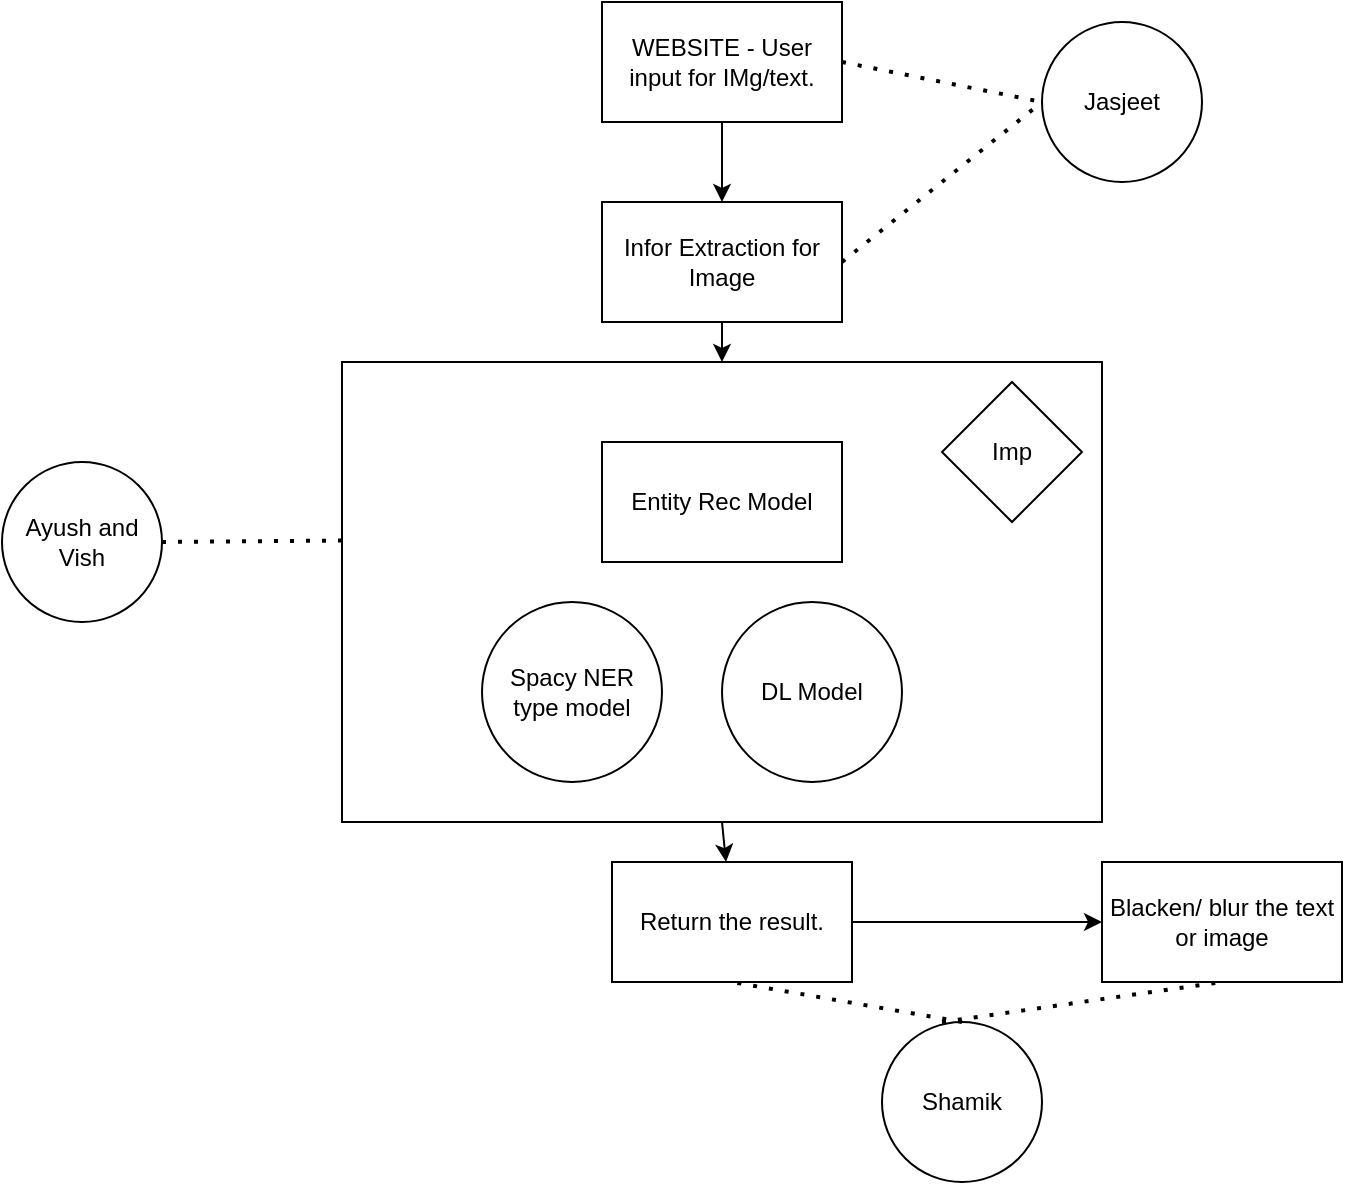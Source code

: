 <mxfile version="23.1.5" type="device">
  <diagram name="Page-1" id="mK1anmIfVkzmQqVklBYd">
    <mxGraphModel dx="1118" dy="531" grid="1" gridSize="10" guides="1" tooltips="1" connect="1" arrows="1" fold="1" page="1" pageScale="1" pageWidth="850" pageHeight="1100" math="0" shadow="0">
      <root>
        <mxCell id="0" />
        <mxCell id="1" parent="0" />
        <mxCell id="Ut7JJhYK_xmFL6ThFWD4-8" value="" style="rounded=0;whiteSpace=wrap;html=1;" vertex="1" parent="1">
          <mxGeometry x="230" y="270" width="380" height="230" as="geometry" />
        </mxCell>
        <mxCell id="Ut7JJhYK_xmFL6ThFWD4-1" value="Entity Rec Model" style="rounded=0;whiteSpace=wrap;html=1;" vertex="1" parent="1">
          <mxGeometry x="360" y="310" width="120" height="60" as="geometry" />
        </mxCell>
        <mxCell id="Ut7JJhYK_xmFL6ThFWD4-2" value="DL Model" style="ellipse;whiteSpace=wrap;html=1;aspect=fixed;" vertex="1" parent="1">
          <mxGeometry x="420" y="390" width="90" height="90" as="geometry" />
        </mxCell>
        <mxCell id="Ut7JJhYK_xmFL6ThFWD4-3" value="Spacy NER type model" style="ellipse;whiteSpace=wrap;html=1;aspect=fixed;" vertex="1" parent="1">
          <mxGeometry x="300" y="390" width="90" height="90" as="geometry" />
        </mxCell>
        <mxCell id="Ut7JJhYK_xmFL6ThFWD4-4" value="WEBSITE&amp;nbsp;- User input for IMg/text." style="rounded=0;whiteSpace=wrap;html=1;" vertex="1" parent="1">
          <mxGeometry x="360" y="90" width="120" height="60" as="geometry" />
        </mxCell>
        <mxCell id="Ut7JJhYK_xmFL6ThFWD4-5" value="Infor Extraction for Image" style="rounded=0;whiteSpace=wrap;html=1;" vertex="1" parent="1">
          <mxGeometry x="360" y="190" width="120" height="60" as="geometry" />
        </mxCell>
        <mxCell id="Ut7JJhYK_xmFL6ThFWD4-6" value="Return the result." style="rounded=0;whiteSpace=wrap;html=1;" vertex="1" parent="1">
          <mxGeometry x="365" y="520" width="120" height="60" as="geometry" />
        </mxCell>
        <mxCell id="Ut7JJhYK_xmFL6ThFWD4-7" value="Blacken/ blur the text or image" style="rounded=0;whiteSpace=wrap;html=1;" vertex="1" parent="1">
          <mxGeometry x="610" y="520" width="120" height="60" as="geometry" />
        </mxCell>
        <mxCell id="Ut7JJhYK_xmFL6ThFWD4-10" value="Imp" style="rhombus;whiteSpace=wrap;html=1;" vertex="1" parent="1">
          <mxGeometry x="530" y="280" width="70" height="70" as="geometry" />
        </mxCell>
        <mxCell id="Ut7JJhYK_xmFL6ThFWD4-11" value="Ayush and Vish" style="ellipse;whiteSpace=wrap;html=1;aspect=fixed;" vertex="1" parent="1">
          <mxGeometry x="60" y="320" width="80" height="80" as="geometry" />
        </mxCell>
        <mxCell id="Ut7JJhYK_xmFL6ThFWD4-12" value="Jasjeet" style="ellipse;whiteSpace=wrap;html=1;aspect=fixed;" vertex="1" parent="1">
          <mxGeometry x="580" y="100" width="80" height="80" as="geometry" />
        </mxCell>
        <mxCell id="Ut7JJhYK_xmFL6ThFWD4-13" value="Shamik" style="ellipse;whiteSpace=wrap;html=1;aspect=fixed;" vertex="1" parent="1">
          <mxGeometry x="500" y="600" width="80" height="80" as="geometry" />
        </mxCell>
        <mxCell id="Ut7JJhYK_xmFL6ThFWD4-15" value="" style="endArrow=classic;html=1;rounded=0;exitX=0.5;exitY=1;exitDx=0;exitDy=0;entryX=0.5;entryY=0;entryDx=0;entryDy=0;" edge="1" parent="1" source="Ut7JJhYK_xmFL6ThFWD4-4" target="Ut7JJhYK_xmFL6ThFWD4-5">
          <mxGeometry width="50" height="50" relative="1" as="geometry">
            <mxPoint x="400" y="360" as="sourcePoint" />
            <mxPoint x="450" y="310" as="targetPoint" />
          </mxGeometry>
        </mxCell>
        <mxCell id="Ut7JJhYK_xmFL6ThFWD4-16" value="" style="endArrow=classic;html=1;rounded=0;exitX=0.5;exitY=1;exitDx=0;exitDy=0;" edge="1" parent="1" source="Ut7JJhYK_xmFL6ThFWD4-8" target="Ut7JJhYK_xmFL6ThFWD4-6">
          <mxGeometry width="50" height="50" relative="1" as="geometry">
            <mxPoint x="400" y="360" as="sourcePoint" />
            <mxPoint x="450" y="310" as="targetPoint" />
          </mxGeometry>
        </mxCell>
        <mxCell id="Ut7JJhYK_xmFL6ThFWD4-17" value="" style="endArrow=classic;html=1;rounded=0;exitX=1;exitY=0.5;exitDx=0;exitDy=0;entryX=0;entryY=0.5;entryDx=0;entryDy=0;" edge="1" parent="1" source="Ut7JJhYK_xmFL6ThFWD4-6" target="Ut7JJhYK_xmFL6ThFWD4-7">
          <mxGeometry width="50" height="50" relative="1" as="geometry">
            <mxPoint x="400" y="360" as="sourcePoint" />
            <mxPoint x="450" y="310" as="targetPoint" />
          </mxGeometry>
        </mxCell>
        <mxCell id="Ut7JJhYK_xmFL6ThFWD4-18" value="" style="endArrow=none;dashed=1;html=1;dashPattern=1 3;strokeWidth=2;rounded=0;exitX=1;exitY=0.5;exitDx=0;exitDy=0;entryX=0;entryY=0.5;entryDx=0;entryDy=0;" edge="1" parent="1" source="Ut7JJhYK_xmFL6ThFWD4-4" target="Ut7JJhYK_xmFL6ThFWD4-12">
          <mxGeometry width="50" height="50" relative="1" as="geometry">
            <mxPoint x="400" y="360" as="sourcePoint" />
            <mxPoint x="450" y="310" as="targetPoint" />
          </mxGeometry>
        </mxCell>
        <mxCell id="Ut7JJhYK_xmFL6ThFWD4-19" value="" style="endArrow=none;dashed=1;html=1;dashPattern=1 3;strokeWidth=2;rounded=0;exitX=1;exitY=0.5;exitDx=0;exitDy=0;entryX=0;entryY=0.5;entryDx=0;entryDy=0;" edge="1" parent="1" source="Ut7JJhYK_xmFL6ThFWD4-5" target="Ut7JJhYK_xmFL6ThFWD4-12">
          <mxGeometry width="50" height="50" relative="1" as="geometry">
            <mxPoint x="400" y="360" as="sourcePoint" />
            <mxPoint x="450" y="310" as="targetPoint" />
          </mxGeometry>
        </mxCell>
        <mxCell id="Ut7JJhYK_xmFL6ThFWD4-20" value="" style="endArrow=none;dashed=1;html=1;dashPattern=1 3;strokeWidth=2;rounded=0;exitX=1;exitY=0.5;exitDx=0;exitDy=0;entryX=0.007;entryY=0.388;entryDx=0;entryDy=0;entryPerimeter=0;" edge="1" parent="1" source="Ut7JJhYK_xmFL6ThFWD4-11" target="Ut7JJhYK_xmFL6ThFWD4-8">
          <mxGeometry width="50" height="50" relative="1" as="geometry">
            <mxPoint x="400" y="360" as="sourcePoint" />
            <mxPoint x="450" y="310" as="targetPoint" />
          </mxGeometry>
        </mxCell>
        <mxCell id="Ut7JJhYK_xmFL6ThFWD4-21" value="" style="endArrow=none;dashed=1;html=1;dashPattern=1 3;strokeWidth=2;rounded=0;exitX=0.5;exitY=0;exitDx=0;exitDy=0;entryX=0.5;entryY=1;entryDx=0;entryDy=0;" edge="1" parent="1" source="Ut7JJhYK_xmFL6ThFWD4-13" target="Ut7JJhYK_xmFL6ThFWD4-6">
          <mxGeometry width="50" height="50" relative="1" as="geometry">
            <mxPoint x="400" y="360" as="sourcePoint" />
            <mxPoint x="450" y="310" as="targetPoint" />
          </mxGeometry>
        </mxCell>
        <mxCell id="Ut7JJhYK_xmFL6ThFWD4-22" value="" style="endArrow=none;dashed=1;html=1;dashPattern=1 3;strokeWidth=2;rounded=0;entryX=0.5;entryY=1;entryDx=0;entryDy=0;" edge="1" parent="1" target="Ut7JJhYK_xmFL6ThFWD4-7">
          <mxGeometry width="50" height="50" relative="1" as="geometry">
            <mxPoint x="530" y="600" as="sourcePoint" />
            <mxPoint x="450" y="310" as="targetPoint" />
          </mxGeometry>
        </mxCell>
        <mxCell id="Ut7JJhYK_xmFL6ThFWD4-23" value="" style="endArrow=classic;html=1;rounded=0;exitX=0.5;exitY=1;exitDx=0;exitDy=0;entryX=0.5;entryY=0;entryDx=0;entryDy=0;" edge="1" parent="1" source="Ut7JJhYK_xmFL6ThFWD4-5" target="Ut7JJhYK_xmFL6ThFWD4-8">
          <mxGeometry width="50" height="50" relative="1" as="geometry">
            <mxPoint x="400" y="450" as="sourcePoint" />
            <mxPoint x="450" y="400" as="targetPoint" />
          </mxGeometry>
        </mxCell>
      </root>
    </mxGraphModel>
  </diagram>
</mxfile>
